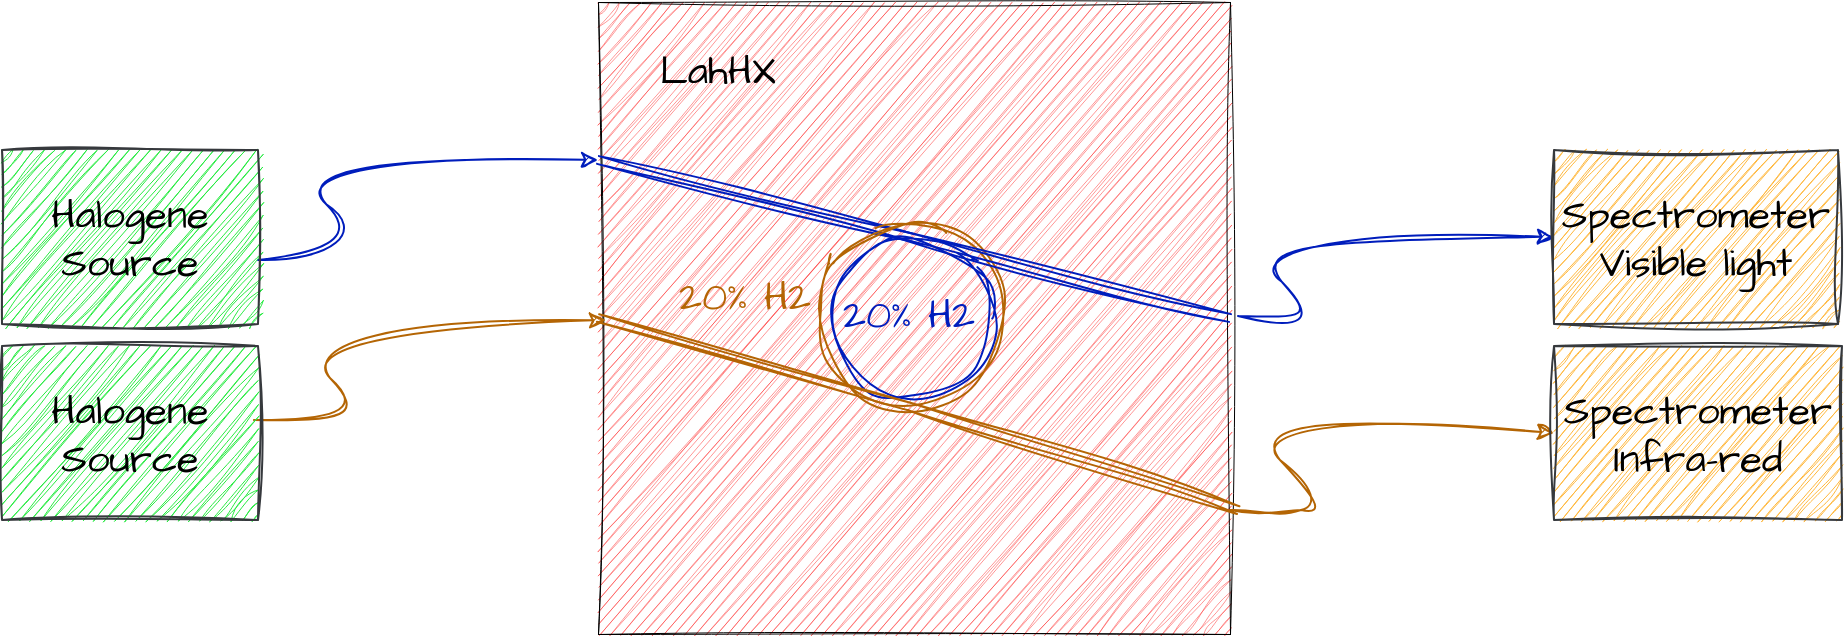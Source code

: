 <mxfile version="21.6.2" type="github">
  <diagram name="Page-1" id="1OkXnoBN4lo6xH4HQfAN">
    <mxGraphModel dx="1450" dy="966" grid="0" gridSize="10" guides="1" tooltips="1" connect="1" arrows="1" fold="1" page="0" pageScale="1" pageWidth="850" pageHeight="1100" math="0" shadow="0">
      <root>
        <mxCell id="0" />
        <mxCell id="1" parent="0" />
        <mxCell id="of4Ct_fe_6J6juPlIohh-6" value="" style="whiteSpace=wrap;html=1;aspect=fixed;sketch=1;hachureGap=4;jiggle=2;curveFitting=1;fontFamily=Architects Daughter;fontSource=https%3A%2F%2Ffonts.googleapis.com%2Fcss%3Ffamily%3DArchitects%2BDaughter;fontSize=20;fillColor=#ff2d2d;strokeWidth=0.5;" parent="1" vertex="1">
          <mxGeometry x="291" y="-36" width="316" height="316" as="geometry" />
        </mxCell>
        <mxCell id="of4Ct_fe_6J6juPlIohh-7" value="" style="curved=1;endArrow=classic;html=1;rounded=0;sketch=1;hachureGap=4;jiggle=2;curveFitting=1;fontFamily=Architects Daughter;fontSource=https%3A%2F%2Ffonts.googleapis.com%2Fcss%3Ffamily%3DArchitects%2BDaughter;fontSize=16;entryX=0;entryY=0.25;entryDx=0;entryDy=0;exitX=1;exitY=0.632;exitDx=0;exitDy=0;exitPerimeter=0;fillColor=#0050ef;strokeColor=#001DBC;" parent="1" source="of4Ct_fe_6J6juPlIohh-12" target="of4Ct_fe_6J6juPlIohh-6" edge="1">
          <mxGeometry width="50" height="50" relative="1" as="geometry">
            <mxPoint x="130" y="90" as="sourcePoint" />
            <mxPoint x="180" y="40" as="targetPoint" />
            <Array as="points">
              <mxPoint x="180" y="90" />
              <mxPoint x="130" y="40" />
            </Array>
          </mxGeometry>
        </mxCell>
        <mxCell id="of4Ct_fe_6J6juPlIohh-8" value="" style="curved=1;endArrow=classic;html=1;rounded=0;sketch=1;hachureGap=4;jiggle=2;curveFitting=1;fontFamily=Architects Daughter;fontSource=https%3A%2F%2Ffonts.googleapis.com%2Fcss%3Ffamily%3DArchitects%2BDaughter;fontSize=16;exitX=0.984;exitY=0.425;exitDx=0;exitDy=0;exitPerimeter=0;fillColor=#fad7ac;strokeColor=#b46504;" parent="1" source="of4Ct_fe_6J6juPlIohh-13" edge="1">
          <mxGeometry width="50" height="50" relative="1" as="geometry">
            <mxPoint x="132" y="177" as="sourcePoint" />
            <mxPoint x="295" y="123" as="targetPoint" />
            <Array as="points">
              <mxPoint x="182" y="177" />
              <mxPoint x="132" y="127" />
            </Array>
          </mxGeometry>
        </mxCell>
        <mxCell id="of4Ct_fe_6J6juPlIohh-10" value="" style="curved=1;endArrow=classic;html=1;rounded=0;sketch=1;hachureGap=4;jiggle=2;curveFitting=1;fontFamily=Architects Daughter;fontSource=https%3A%2F%2Ffonts.googleapis.com%2Fcss%3Ffamily%3DArchitects%2BDaughter;fontSize=16;entryX=0;entryY=0.5;entryDx=0;entryDy=0;fillColor=#0050ef;strokeColor=#001DBC;" parent="1" target="of4Ct_fe_6J6juPlIohh-14" edge="1">
          <mxGeometry width="50" height="50" relative="1" as="geometry">
            <mxPoint x="611" y="121" as="sourcePoint" />
            <mxPoint x="769" y="82" as="targetPoint" />
            <Array as="points">
              <mxPoint x="658" y="129" />
              <mxPoint x="608" y="79" />
            </Array>
          </mxGeometry>
        </mxCell>
        <mxCell id="of4Ct_fe_6J6juPlIohh-11" value="" style="curved=1;endArrow=classic;html=1;rounded=0;sketch=1;hachureGap=4;jiggle=2;curveFitting=1;fontFamily=Architects Daughter;fontSource=https%3A%2F%2Ffonts.googleapis.com%2Fcss%3Ffamily%3DArchitects%2BDaughter;fontSize=16;entryX=0;entryY=0.5;entryDx=0;entryDy=0;fillColor=#fad7ac;strokeColor=#b46504;" parent="1" target="of4Ct_fe_6J6juPlIohh-15" edge="1">
          <mxGeometry width="50" height="50" relative="1" as="geometry">
            <mxPoint x="607" y="218" as="sourcePoint" />
            <mxPoint x="768" y="171" as="targetPoint" />
            <Array as="points">
              <mxPoint x="628" y="218" />
              <mxPoint x="657" y="218" />
              <mxPoint x="607" y="168" />
            </Array>
          </mxGeometry>
        </mxCell>
        <mxCell id="of4Ct_fe_6J6juPlIohh-12" value="&lt;div&gt;Halogene&lt;/div&gt;&lt;div&gt;&lt;div&gt;Source&lt;/div&gt;&lt;/div&gt;" style="rounded=0;whiteSpace=wrap;html=1;sketch=1;hachureGap=4;jiggle=2;curveFitting=1;fontFamily=Architects Daughter;fontSource=https%3A%2F%2Ffonts.googleapis.com%2Fcss%3Ffamily%3DArchitects%2BDaughter;fontSize=20;fillColor=#28EB42;strokeColor=#36393d;" parent="1" vertex="1">
          <mxGeometry x="-7" y="38" width="128" height="87" as="geometry" />
        </mxCell>
        <mxCell id="of4Ct_fe_6J6juPlIohh-13" value="&lt;div&gt;Halogene&lt;/div&gt;&lt;div&gt;&lt;div&gt;Source&lt;/div&gt;&lt;/div&gt;" style="rounded=0;whiteSpace=wrap;html=1;sketch=1;hachureGap=4;jiggle=2;curveFitting=1;fontFamily=Architects Daughter;fontSource=https%3A%2F%2Ffonts.googleapis.com%2Fcss%3Ffamily%3DArchitects%2BDaughter;fontSize=20;fillColor=#28EB42;strokeColor=#36393d;" parent="1" vertex="1">
          <mxGeometry x="-7" y="136" width="128" height="87" as="geometry" />
        </mxCell>
        <mxCell id="of4Ct_fe_6J6juPlIohh-14" value="&lt;div&gt;Spectrometer&lt;/div&gt;&lt;div&gt;Visible light&lt;br&gt;&lt;/div&gt;" style="rounded=0;whiteSpace=wrap;html=1;sketch=1;hachureGap=4;jiggle=2;curveFitting=1;fontFamily=Architects Daughter;fontSource=https%3A%2F%2Ffonts.googleapis.com%2Fcss%3Ffamily%3DArchitects%2BDaughter;fontSize=20;fillColor=#FFB83D;strokeColor=#36393d;" parent="1" vertex="1">
          <mxGeometry x="769" y="38" width="142" height="87" as="geometry" />
        </mxCell>
        <mxCell id="of4Ct_fe_6J6juPlIohh-15" value="&lt;div&gt;Spectrometer&lt;/div&gt;&lt;div&gt;Infra-red&lt;br&gt;&lt;/div&gt;" style="rounded=0;whiteSpace=wrap;html=1;sketch=1;hachureGap=4;jiggle=2;curveFitting=1;fontFamily=Architects Daughter;fontSource=https%3A%2F%2Ffonts.googleapis.com%2Fcss%3Ffamily%3DArchitects%2BDaughter;fontSize=20;fillColor=#FFB83D;strokeColor=#36393d;" parent="1" vertex="1">
          <mxGeometry x="769" y="136" width="144" height="87" as="geometry" />
        </mxCell>
        <mxCell id="of4Ct_fe_6J6juPlIohh-17" value="LahHX" style="rounded=0;whiteSpace=wrap;html=1;sketch=1;hachureGap=4;jiggle=2;curveFitting=1;fontFamily=Architects Daughter;fontSource=https%3A%2F%2Ffonts.googleapis.com%2Fcss%3Ffamily%3DArchitects%2BDaughter;fontSize=20;fillColor=none;strokeColor=none;" parent="1" vertex="1">
          <mxGeometry x="291" y="-32" width="120" height="60" as="geometry" />
        </mxCell>
        <mxCell id="of4Ct_fe_6J6juPlIohh-18" value="" style="ellipse;whiteSpace=wrap;html=1;aspect=fixed;sketch=1;hachureGap=4;jiggle=2;curveFitting=1;fontFamily=Architects Daughter;fontSource=https%3A%2F%2Ffonts.googleapis.com%2Fcss%3Ffamily%3DArchitects%2BDaughter;fontSize=20;fillColor=none;fontColor=#ffffff;strokeColor=#001DBC;" parent="1" vertex="1">
          <mxGeometry x="409" y="82" width="80" height="80" as="geometry" />
        </mxCell>
        <mxCell id="of4Ct_fe_6J6juPlIohh-19" value="" style="shape=link;html=1;rounded=0;sketch=1;hachureGap=4;jiggle=2;curveFitting=1;fontFamily=Architects Daughter;fontSource=https%3A%2F%2Ffonts.googleapis.com%2Fcss%3Ffamily%3DArchitects%2BDaughter;fontSize=16;entryX=0.5;entryY=0;entryDx=0;entryDy=0;fillColor=#0050ef;strokeColor=#001DBC;" parent="1" target="of4Ct_fe_6J6juPlIohh-18" edge="1">
          <mxGeometry width="100" relative="1" as="geometry">
            <mxPoint x="291" y="43" as="sourcePoint" />
            <mxPoint x="391" y="43" as="targetPoint" />
          </mxGeometry>
        </mxCell>
        <mxCell id="of4Ct_fe_6J6juPlIohh-22" value="" style="ellipse;whiteSpace=wrap;html=1;aspect=fixed;sketch=1;hachureGap=4;jiggle=2;curveFitting=1;fontFamily=Architects Daughter;fontSource=https%3A%2F%2Ffonts.googleapis.com%2Fcss%3Ffamily%3DArchitects%2BDaughter;fontSize=20;fillColor=none;strokeColor=#b46504;" parent="1" vertex="1">
          <mxGeometry x="400.5" y="74" width="92.25" height="92.25" as="geometry" />
        </mxCell>
        <mxCell id="of4Ct_fe_6J6juPlIohh-23" value="" style="shape=link;html=1;rounded=0;sketch=1;hachureGap=4;jiggle=2;curveFitting=1;fontFamily=Architects Daughter;fontSource=https%3A%2F%2Ffonts.googleapis.com%2Fcss%3Ffamily%3DArchitects%2BDaughter;fontSize=16;entryX=0.5;entryY=1;entryDx=0;entryDy=0;fillColor=#fad7ac;strokeColor=#b46504;exitX=0;exitY=0.5;exitDx=0;exitDy=0;" parent="1" source="of4Ct_fe_6J6juPlIohh-6" target="of4Ct_fe_6J6juPlIohh-22" edge="1">
          <mxGeometry width="100" relative="1" as="geometry">
            <mxPoint x="288" y="130" as="sourcePoint" />
            <mxPoint x="446" y="169" as="targetPoint" />
          </mxGeometry>
        </mxCell>
        <mxCell id="of4Ct_fe_6J6juPlIohh-24" value="" style="shape=link;html=1;rounded=0;sketch=1;hachureGap=4;jiggle=2;curveFitting=1;fontFamily=Architects Daughter;fontSource=https%3A%2F%2Ffonts.googleapis.com%2Fcss%3Ffamily%3DArchitects%2BDaughter;fontSize=16;entryX=1.013;entryY=0.804;entryDx=0;entryDy=0;fillColor=#fad7ac;strokeColor=#b46504;exitX=0.5;exitY=1;exitDx=0;exitDy=0;entryPerimeter=0;" parent="1" source="of4Ct_fe_6J6juPlIohh-22" target="of4Ct_fe_6J6juPlIohh-6" edge="1">
          <mxGeometry width="100" relative="1" as="geometry">
            <mxPoint x="437" y="166.25" as="sourcePoint" />
            <mxPoint x="591" y="210.25" as="targetPoint" />
          </mxGeometry>
        </mxCell>
        <mxCell id="of4Ct_fe_6J6juPlIohh-25" value="" style="shape=link;html=1;rounded=0;sketch=1;hachureGap=4;jiggle=2;curveFitting=1;fontFamily=Architects Daughter;fontSource=https%3A%2F%2Ffonts.googleapis.com%2Fcss%3Ffamily%3DArchitects%2BDaughter;fontSize=16;entryX=1;entryY=0.5;entryDx=0;entryDy=0;fillColor=#0050ef;strokeColor=#001DBC;" parent="1" target="of4Ct_fe_6J6juPlIohh-6" edge="1">
          <mxGeometry width="100" relative="1" as="geometry">
            <mxPoint x="441" y="80" as="sourcePoint" />
            <mxPoint x="607" y="44" as="targetPoint" />
          </mxGeometry>
        </mxCell>
        <mxCell id="of4Ct_fe_6J6juPlIohh-26" value="&lt;font color=&quot;#001dbc&quot;&gt;20% H2&lt;/font&gt;" style="text;html=1;strokeColor=none;fillColor=none;align=center;verticalAlign=middle;whiteSpace=wrap;rounded=0;fontSize=20;fontFamily=Architects Daughter;" parent="1" vertex="1">
          <mxGeometry x="400.5" y="93.63" width="91" height="53" as="geometry" />
        </mxCell>
        <mxCell id="of4Ct_fe_6J6juPlIohh-27" value="&lt;div&gt;&lt;font color=&quot;#b46504&quot;&gt;20% H2&lt;/font&gt;&lt;br&gt;&lt;/div&gt;" style="text;html=1;strokeColor=none;fillColor=none;align=center;verticalAlign=middle;whiteSpace=wrap;rounded=0;fontSize=20;fontFamily=Architects Daughter;" parent="1" vertex="1">
          <mxGeometry x="318.5" y="93.63" width="90.5" height="34" as="geometry" />
        </mxCell>
      </root>
    </mxGraphModel>
  </diagram>
</mxfile>
